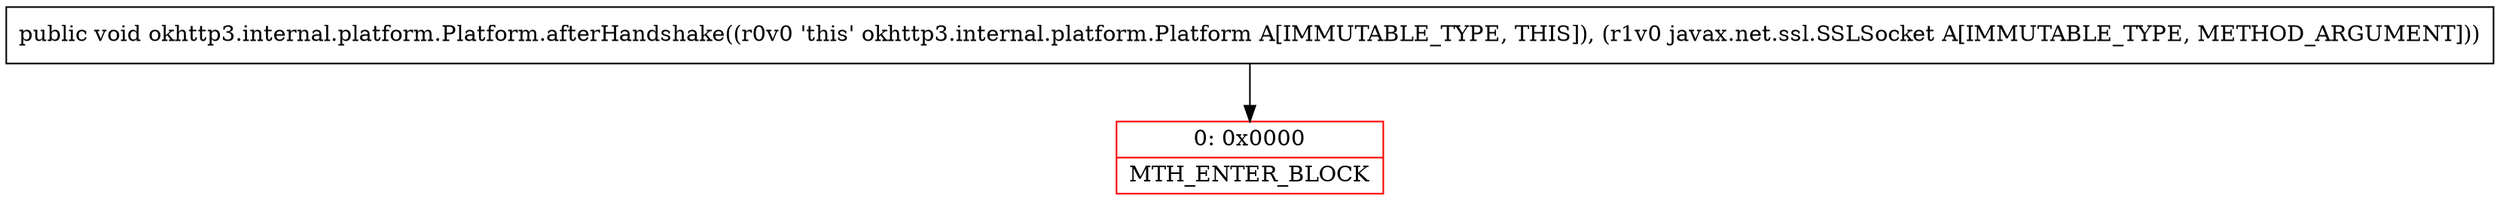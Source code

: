 digraph "CFG forokhttp3.internal.platform.Platform.afterHandshake(Ljavax\/net\/ssl\/SSLSocket;)V" {
subgraph cluster_Region_1500204929 {
label = "R(0)";
node [shape=record,color=blue];
}
Node_0 [shape=record,color=red,label="{0\:\ 0x0000|MTH_ENTER_BLOCK\l}"];
MethodNode[shape=record,label="{public void okhttp3.internal.platform.Platform.afterHandshake((r0v0 'this' okhttp3.internal.platform.Platform A[IMMUTABLE_TYPE, THIS]), (r1v0 javax.net.ssl.SSLSocket A[IMMUTABLE_TYPE, METHOD_ARGUMENT])) }"];
MethodNode -> Node_0;
}

